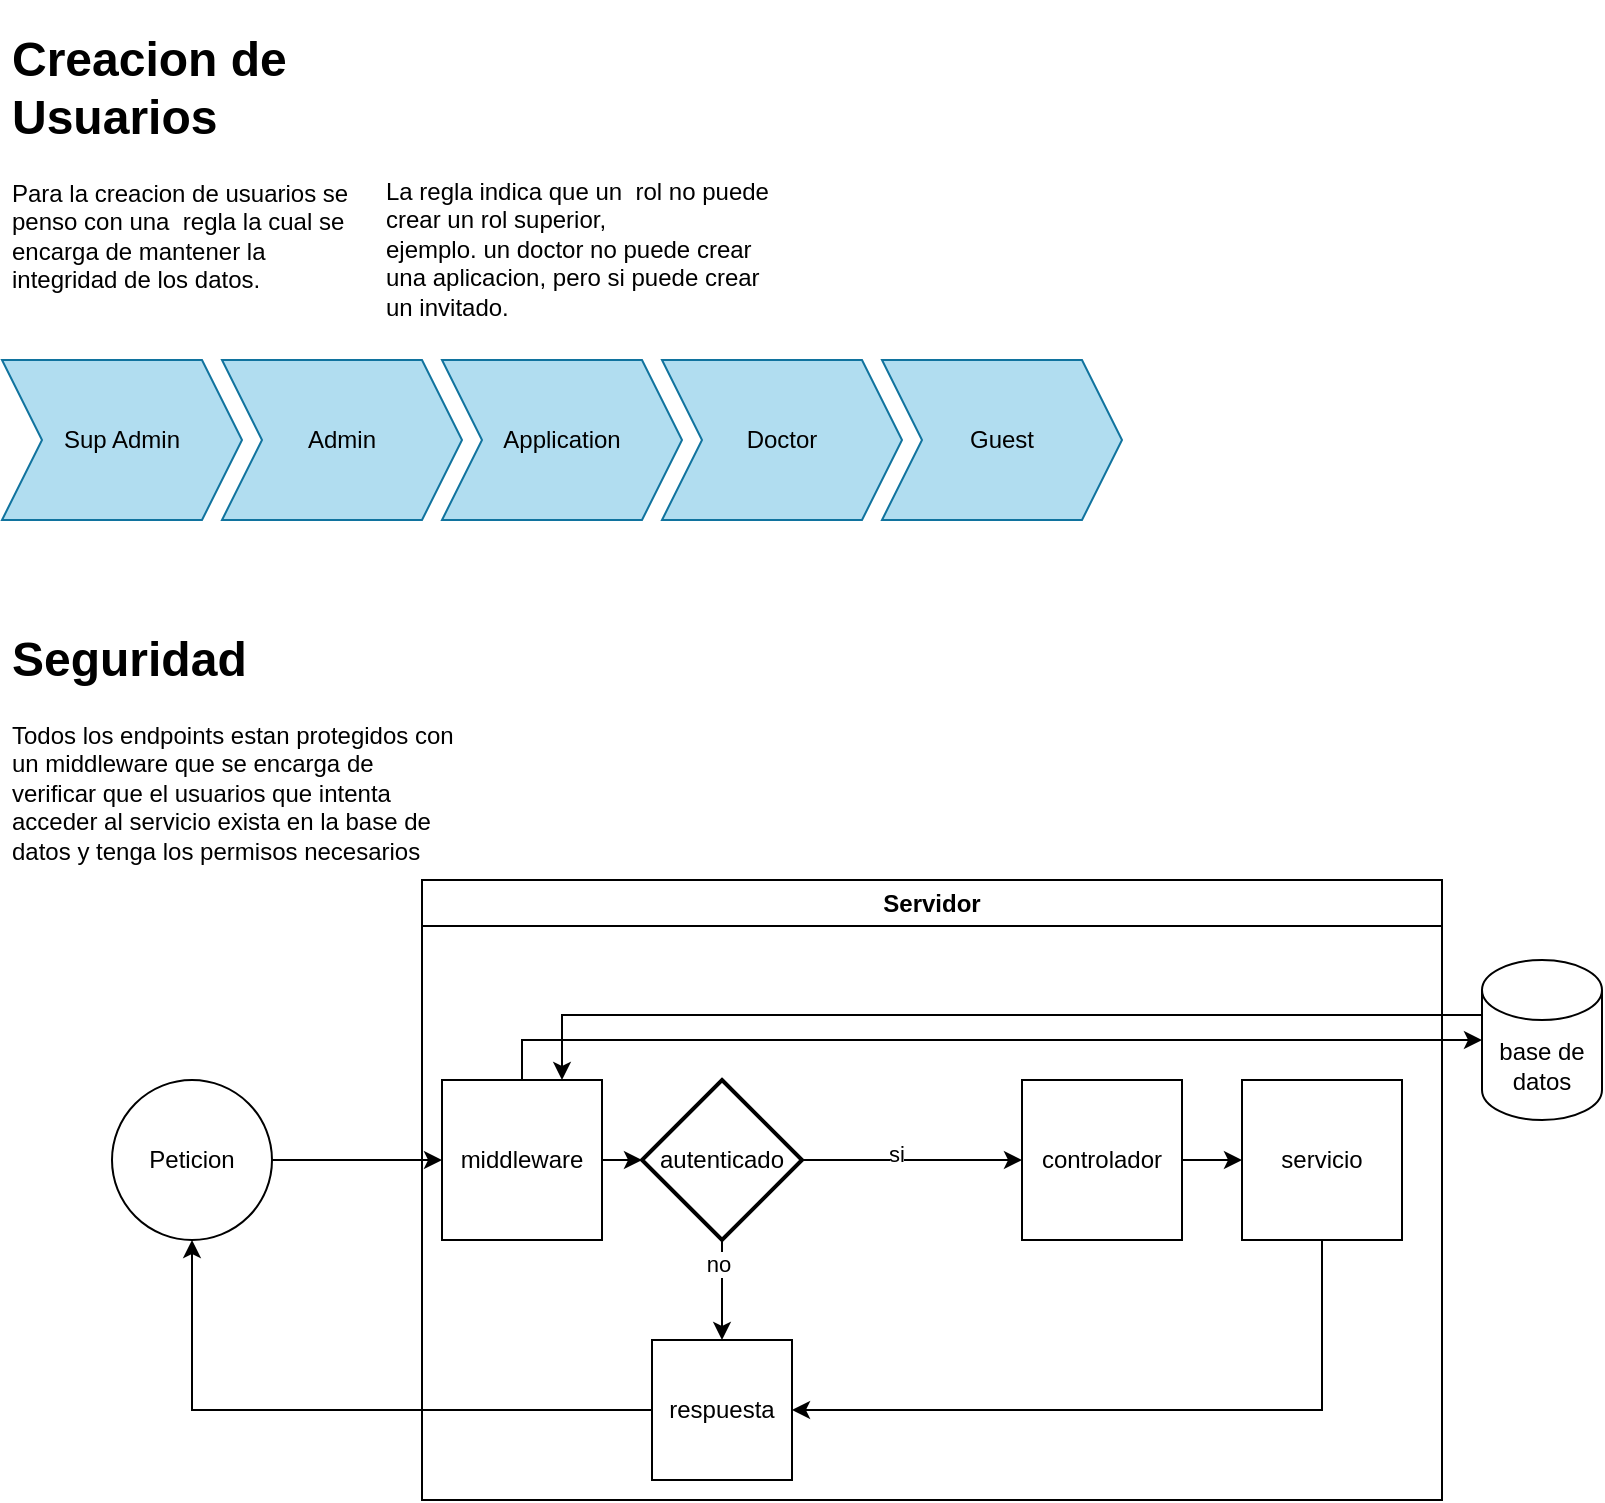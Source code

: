 <mxfile version="21.7.5" type="github">
  <diagram name="Page-1" id="mO3Ly4CNnSU18KFlSvJF">
    <mxGraphModel dx="1434" dy="750" grid="1" gridSize="10" guides="1" tooltips="1" connect="1" arrows="1" fold="1" page="1" pageScale="1" pageWidth="827" pageHeight="1169" math="0" shadow="0">
      <root>
        <mxCell id="0" />
        <mxCell id="1" parent="0" />
        <mxCell id="rIu3ZRrbXIu1ea9da9kl-1" value="&lt;h1 style=&quot;border-color: var(--border-color);&quot;&gt;Creacion de Usuarios&lt;/h1&gt;&lt;h1&gt;&lt;p style=&quot;border-color: var(--border-color); font-size: 12px; font-weight: 400;&quot;&gt;Para la creacion de usuarios se penso con una&amp;nbsp; regla la cual se encarga de mantener la integridad de los datos.&lt;/p&gt;&lt;/h1&gt;" style="text;html=1;strokeColor=none;fillColor=none;spacing=5;spacingTop=-20;whiteSpace=wrap;overflow=hidden;rounded=0;" vertex="1" parent="1">
          <mxGeometry x="20" y="20" width="190" height="170" as="geometry" />
        </mxCell>
        <mxCell id="rIu3ZRrbXIu1ea9da9kl-4" value="La regla indica que un&amp;nbsp; rol no puede crear un rol superior,&amp;nbsp;&lt;br&gt;ejemplo. un doctor no puede crear una aplicacion, pero si puede crear un invitado." style="text;html=1;strokeColor=none;fillColor=none;align=left;verticalAlign=top;whiteSpace=wrap;rounded=0;" vertex="1" parent="1">
          <mxGeometry x="210" y="92" width="200" height="130" as="geometry" />
        </mxCell>
        <mxCell id="rIu3ZRrbXIu1ea9da9kl-5" value="Sup Admin" style="shape=step;perimeter=stepPerimeter;whiteSpace=wrap;html=1;fixedSize=1;fillColor=#b1ddf0;strokeColor=#10739e;" vertex="1" parent="1">
          <mxGeometry x="20" y="190" width="120" height="80" as="geometry" />
        </mxCell>
        <mxCell id="rIu3ZRrbXIu1ea9da9kl-6" value="Admin" style="shape=step;perimeter=stepPerimeter;whiteSpace=wrap;html=1;fixedSize=1;fillColor=#b1ddf0;strokeColor=#10739e;" vertex="1" parent="1">
          <mxGeometry x="130" y="190" width="120" height="80" as="geometry" />
        </mxCell>
        <mxCell id="rIu3ZRrbXIu1ea9da9kl-7" value="Application" style="shape=step;perimeter=stepPerimeter;whiteSpace=wrap;html=1;fixedSize=1;fillColor=#b1ddf0;strokeColor=#10739e;" vertex="1" parent="1">
          <mxGeometry x="240" y="190" width="120" height="80" as="geometry" />
        </mxCell>
        <mxCell id="rIu3ZRrbXIu1ea9da9kl-8" value="Doctor" style="shape=step;perimeter=stepPerimeter;whiteSpace=wrap;html=1;fixedSize=1;fillColor=#b1ddf0;strokeColor=#10739e;" vertex="1" parent="1">
          <mxGeometry x="350" y="190" width="120" height="80" as="geometry" />
        </mxCell>
        <mxCell id="rIu3ZRrbXIu1ea9da9kl-9" value="Guest" style="shape=step;perimeter=stepPerimeter;whiteSpace=wrap;html=1;fixedSize=1;fillColor=#b1ddf0;strokeColor=#10739e;" vertex="1" parent="1">
          <mxGeometry x="460" y="190" width="120" height="80" as="geometry" />
        </mxCell>
        <mxCell id="rIu3ZRrbXIu1ea9da9kl-11" value="&lt;h1&gt;Seguridad&lt;/h1&gt;&lt;p&gt;Todos los endpoints estan protegidos con un middleware que se encarga de verificar que el usuarios que intenta acceder al servicio exista en la base de datos y tenga los permisos necesarios&lt;/p&gt;" style="text;html=1;strokeColor=none;fillColor=none;spacing=5;spacingTop=-20;whiteSpace=wrap;overflow=hidden;rounded=0;" vertex="1" parent="1">
          <mxGeometry x="20" y="320" width="230" height="130" as="geometry" />
        </mxCell>
        <mxCell id="rIu3ZRrbXIu1ea9da9kl-33" style="edgeStyle=orthogonalEdgeStyle;rounded=0;orthogonalLoop=1;jettySize=auto;html=1;entryX=0;entryY=0.5;entryDx=0;entryDy=0;" edge="1" parent="1" source="rIu3ZRrbXIu1ea9da9kl-12" target="rIu3ZRrbXIu1ea9da9kl-16">
          <mxGeometry relative="1" as="geometry" />
        </mxCell>
        <mxCell id="rIu3ZRrbXIu1ea9da9kl-12" value="Peticion" style="ellipse;whiteSpace=wrap;html=1;aspect=fixed;" vertex="1" parent="1">
          <mxGeometry x="75" y="550" width="80" height="80" as="geometry" />
        </mxCell>
        <mxCell id="rIu3ZRrbXIu1ea9da9kl-15" value="Servidor" style="swimlane;whiteSpace=wrap;html=1;" vertex="1" parent="1">
          <mxGeometry x="230" y="450" width="510" height="310" as="geometry" />
        </mxCell>
        <mxCell id="rIu3ZRrbXIu1ea9da9kl-31" style="edgeStyle=orthogonalEdgeStyle;rounded=0;orthogonalLoop=1;jettySize=auto;html=1;exitX=1;exitY=0.5;exitDx=0;exitDy=0;entryX=0;entryY=0.5;entryDx=0;entryDy=0;entryPerimeter=0;" edge="1" parent="rIu3ZRrbXIu1ea9da9kl-15" source="rIu3ZRrbXIu1ea9da9kl-16" target="rIu3ZRrbXIu1ea9da9kl-21">
          <mxGeometry relative="1" as="geometry" />
        </mxCell>
        <mxCell id="rIu3ZRrbXIu1ea9da9kl-16" value="middleware" style="whiteSpace=wrap;html=1;aspect=fixed;" vertex="1" parent="rIu3ZRrbXIu1ea9da9kl-15">
          <mxGeometry x="10" y="100" width="80" height="80" as="geometry" />
        </mxCell>
        <mxCell id="rIu3ZRrbXIu1ea9da9kl-20" style="edgeStyle=orthogonalEdgeStyle;rounded=0;orthogonalLoop=1;jettySize=auto;html=1;entryX=0;entryY=0.5;entryDx=0;entryDy=0;" edge="1" parent="rIu3ZRrbXIu1ea9da9kl-15" source="rIu3ZRrbXIu1ea9da9kl-17" target="rIu3ZRrbXIu1ea9da9kl-18">
          <mxGeometry relative="1" as="geometry" />
        </mxCell>
        <mxCell id="rIu3ZRrbXIu1ea9da9kl-17" value="controlador" style="whiteSpace=wrap;html=1;aspect=fixed;" vertex="1" parent="rIu3ZRrbXIu1ea9da9kl-15">
          <mxGeometry x="300" y="100" width="80" height="80" as="geometry" />
        </mxCell>
        <mxCell id="rIu3ZRrbXIu1ea9da9kl-29" style="edgeStyle=orthogonalEdgeStyle;rounded=0;orthogonalLoop=1;jettySize=auto;html=1;entryX=1;entryY=0.5;entryDx=0;entryDy=0;" edge="1" parent="rIu3ZRrbXIu1ea9da9kl-15" source="rIu3ZRrbXIu1ea9da9kl-18" target="rIu3ZRrbXIu1ea9da9kl-27">
          <mxGeometry relative="1" as="geometry">
            <Array as="points">
              <mxPoint x="450" y="265" />
            </Array>
          </mxGeometry>
        </mxCell>
        <mxCell id="rIu3ZRrbXIu1ea9da9kl-18" value="servicio" style="whiteSpace=wrap;html=1;aspect=fixed;" vertex="1" parent="rIu3ZRrbXIu1ea9da9kl-15">
          <mxGeometry x="410" y="100" width="80" height="80" as="geometry" />
        </mxCell>
        <mxCell id="rIu3ZRrbXIu1ea9da9kl-22" style="edgeStyle=orthogonalEdgeStyle;rounded=0;orthogonalLoop=1;jettySize=auto;html=1;" edge="1" parent="rIu3ZRrbXIu1ea9da9kl-15" source="rIu3ZRrbXIu1ea9da9kl-21" target="rIu3ZRrbXIu1ea9da9kl-17">
          <mxGeometry relative="1" as="geometry" />
        </mxCell>
        <mxCell id="rIu3ZRrbXIu1ea9da9kl-23" value="si" style="edgeLabel;html=1;align=center;verticalAlign=middle;resizable=0;points=[];" vertex="1" connectable="0" parent="rIu3ZRrbXIu1ea9da9kl-22">
          <mxGeometry x="-0.158" y="3" relative="1" as="geometry">
            <mxPoint as="offset" />
          </mxGeometry>
        </mxCell>
        <mxCell id="rIu3ZRrbXIu1ea9da9kl-28" style="edgeStyle=orthogonalEdgeStyle;rounded=0;orthogonalLoop=1;jettySize=auto;html=1;exitX=0.5;exitY=1;exitDx=0;exitDy=0;exitPerimeter=0;entryX=0.5;entryY=0;entryDx=0;entryDy=0;" edge="1" parent="rIu3ZRrbXIu1ea9da9kl-15" source="rIu3ZRrbXIu1ea9da9kl-21" target="rIu3ZRrbXIu1ea9da9kl-27">
          <mxGeometry relative="1" as="geometry" />
        </mxCell>
        <mxCell id="rIu3ZRrbXIu1ea9da9kl-30" value="no" style="edgeLabel;html=1;align=center;verticalAlign=middle;resizable=0;points=[];" vertex="1" connectable="0" parent="rIu3ZRrbXIu1ea9da9kl-28">
          <mxGeometry x="-0.52" y="-2" relative="1" as="geometry">
            <mxPoint as="offset" />
          </mxGeometry>
        </mxCell>
        <mxCell id="rIu3ZRrbXIu1ea9da9kl-21" value="autenticado" style="strokeWidth=2;html=1;shape=mxgraph.flowchart.decision;whiteSpace=wrap;" vertex="1" parent="rIu3ZRrbXIu1ea9da9kl-15">
          <mxGeometry x="110" y="100" width="80" height="80" as="geometry" />
        </mxCell>
        <mxCell id="rIu3ZRrbXIu1ea9da9kl-27" value="respuesta" style="whiteSpace=wrap;html=1;aspect=fixed;" vertex="1" parent="rIu3ZRrbXIu1ea9da9kl-15">
          <mxGeometry x="115" y="230" width="70" height="70" as="geometry" />
        </mxCell>
        <mxCell id="rIu3ZRrbXIu1ea9da9kl-32" style="edgeStyle=orthogonalEdgeStyle;rounded=0;orthogonalLoop=1;jettySize=auto;html=1;" edge="1" parent="1" source="rIu3ZRrbXIu1ea9da9kl-27" target="rIu3ZRrbXIu1ea9da9kl-12">
          <mxGeometry relative="1" as="geometry" />
        </mxCell>
        <mxCell id="rIu3ZRrbXIu1ea9da9kl-36" style="edgeStyle=orthogonalEdgeStyle;rounded=0;orthogonalLoop=1;jettySize=auto;html=1;exitX=0;exitY=0;exitDx=0;exitDy=27.5;exitPerimeter=0;entryX=0.75;entryY=0;entryDx=0;entryDy=0;" edge="1" parent="1" source="rIu3ZRrbXIu1ea9da9kl-34" target="rIu3ZRrbXIu1ea9da9kl-16">
          <mxGeometry relative="1" as="geometry" />
        </mxCell>
        <mxCell id="rIu3ZRrbXIu1ea9da9kl-34" value="base de datos" style="shape=cylinder3;whiteSpace=wrap;html=1;boundedLbl=1;backgroundOutline=1;size=15;" vertex="1" parent="1">
          <mxGeometry x="760" y="490" width="60" height="80" as="geometry" />
        </mxCell>
        <mxCell id="rIu3ZRrbXIu1ea9da9kl-35" style="edgeStyle=orthogonalEdgeStyle;rounded=0;orthogonalLoop=1;jettySize=auto;html=1;" edge="1" parent="1" source="rIu3ZRrbXIu1ea9da9kl-16" target="rIu3ZRrbXIu1ea9da9kl-34">
          <mxGeometry relative="1" as="geometry">
            <Array as="points">
              <mxPoint x="280" y="530" />
            </Array>
          </mxGeometry>
        </mxCell>
      </root>
    </mxGraphModel>
  </diagram>
</mxfile>
